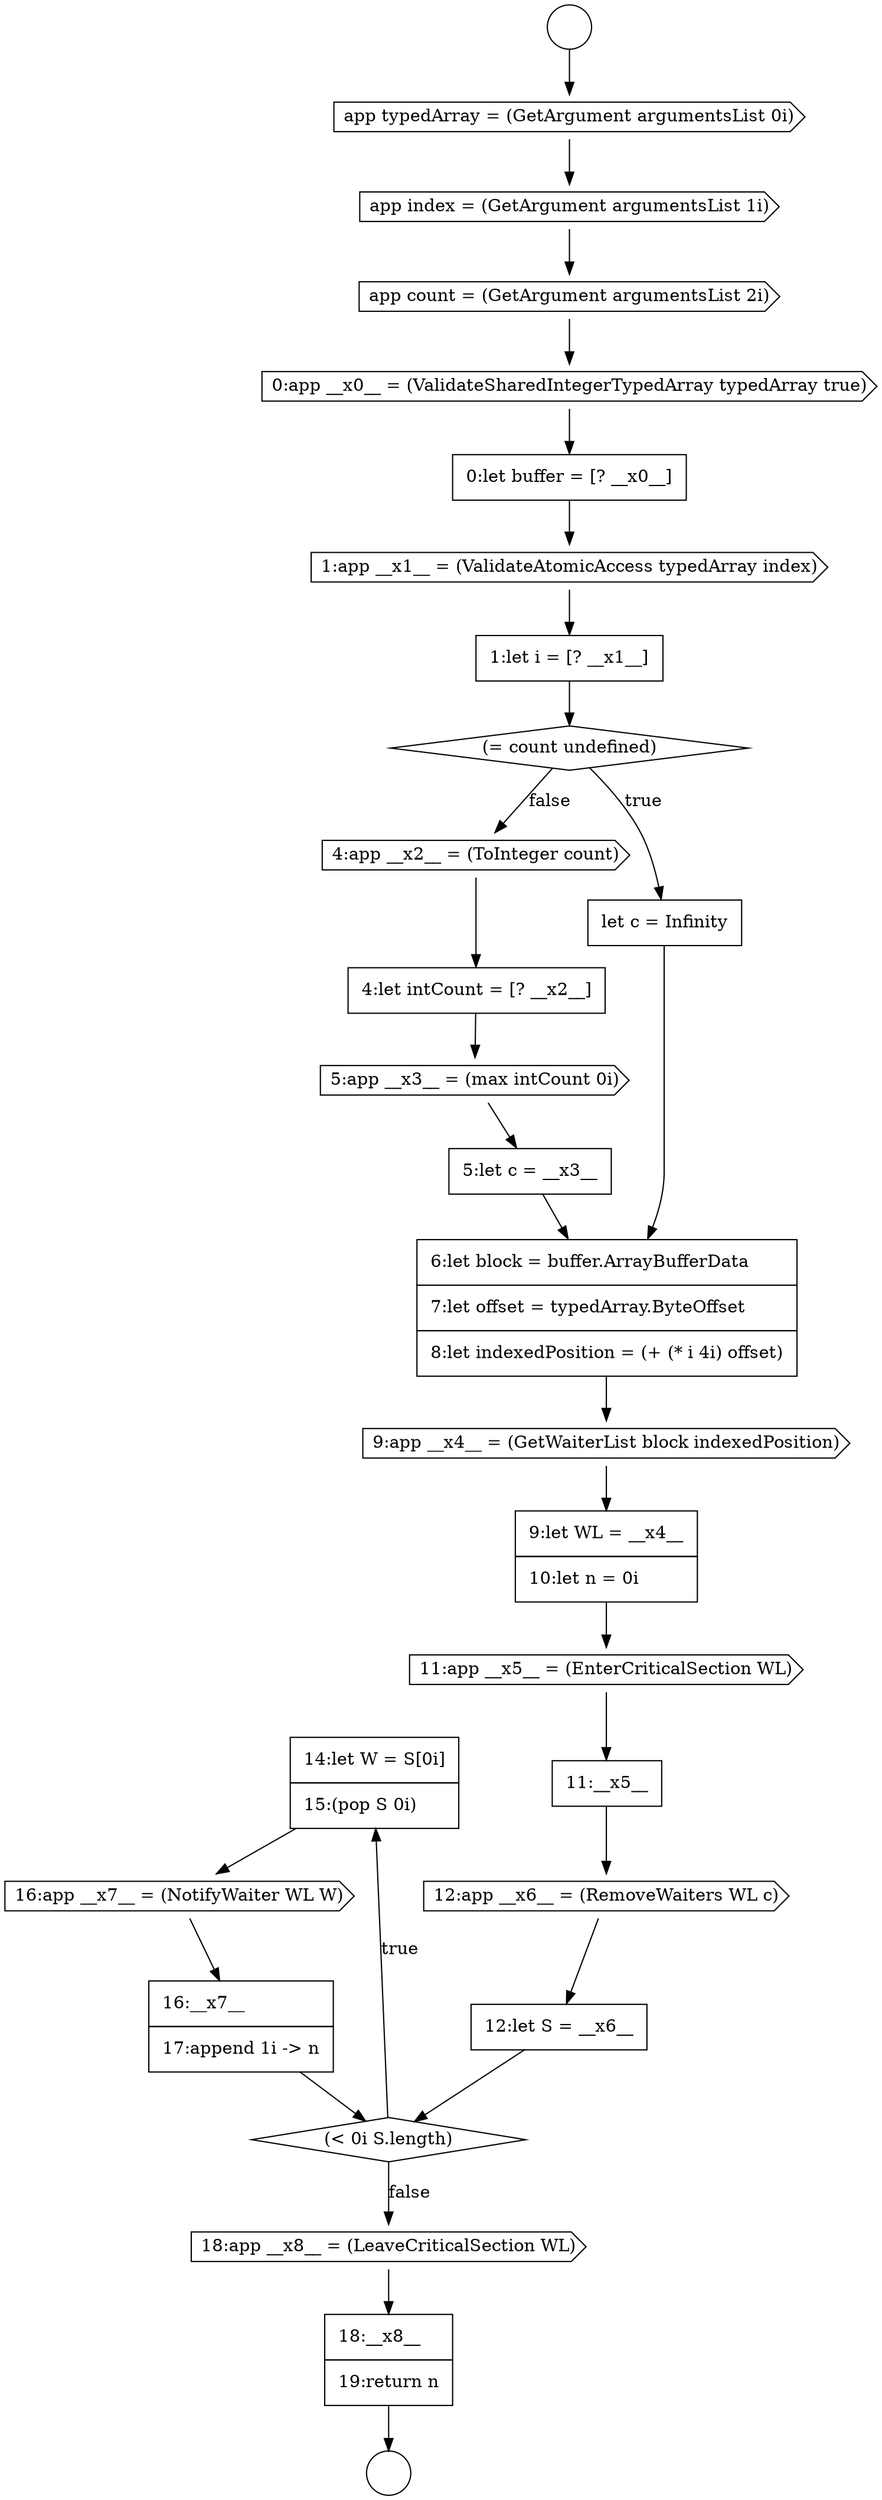 digraph {
  node16894 [shape=none, margin=0, label=<<font color="black">
    <table border="0" cellborder="1" cellspacing="0" cellpadding="10">
      <tr><td align="left">14:let W = S[0i]</td></tr>
      <tr><td align="left">15:(pop S 0i)</td></tr>
    </table>
  </font>> color="black" fillcolor="white" style=filled]
  node16877 [shape=none, margin=0, label=<<font color="black">
    <table border="0" cellborder="1" cellspacing="0" cellpadding="10">
      <tr><td align="left">0:let buffer = [? __x0__]</td></tr>
    </table>
  </font>> color="black" fillcolor="white" style=filled]
  node16890 [shape=none, margin=0, label=<<font color="black">
    <table border="0" cellborder="1" cellspacing="0" cellpadding="10">
      <tr><td align="left">11:__x5__</td></tr>
    </table>
  </font>> color="black" fillcolor="white" style=filled]
  node16897 [shape=cds, label=<<font color="black">18:app __x8__ = (LeaveCriticalSection WL)</font>> color="black" fillcolor="white" style=filled]
  node16885 [shape=none, margin=0, label=<<font color="black">
    <table border="0" cellborder="1" cellspacing="0" cellpadding="10">
      <tr><td align="left">5:let c = __x3__</td></tr>
    </table>
  </font>> color="black" fillcolor="white" style=filled]
  node16882 [shape=cds, label=<<font color="black">4:app __x2__ = (ToInteger count)</font>> color="black" fillcolor="white" style=filled]
  node16880 [shape=diamond, label=<<font color="black">(= count undefined)</font>> color="black" fillcolor="white" style=filled]
  node16893 [shape=diamond, label=<<font color="black">(&lt; 0i S.length)</font>> color="black" fillcolor="white" style=filled]
  node16889 [shape=cds, label=<<font color="black">11:app __x5__ = (EnterCriticalSection WL)</font>> color="black" fillcolor="white" style=filled]
  node16886 [shape=none, margin=0, label=<<font color="black">
    <table border="0" cellborder="1" cellspacing="0" cellpadding="10">
      <tr><td align="left">6:let block = buffer.ArrayBufferData</td></tr>
      <tr><td align="left">7:let offset = typedArray.ByteOffset</td></tr>
      <tr><td align="left">8:let indexedPosition = (+ (* i 4i) offset)</td></tr>
    </table>
  </font>> color="black" fillcolor="white" style=filled]
  node16896 [shape=none, margin=0, label=<<font color="black">
    <table border="0" cellborder="1" cellspacing="0" cellpadding="10">
      <tr><td align="left">16:__x7__</td></tr>
      <tr><td align="left">17:append 1i -&gt; n</td></tr>
    </table>
  </font>> color="black" fillcolor="white" style=filled]
  node16883 [shape=none, margin=0, label=<<font color="black">
    <table border="0" cellborder="1" cellspacing="0" cellpadding="10">
      <tr><td align="left">4:let intCount = [? __x2__]</td></tr>
    </table>
  </font>> color="black" fillcolor="white" style=filled]
  node16887 [shape=cds, label=<<font color="black">9:app __x4__ = (GetWaiterList block indexedPosition)</font>> color="black" fillcolor="white" style=filled]
  node16875 [shape=cds, label=<<font color="black">app count = (GetArgument argumentsList 2i)</font>> color="black" fillcolor="white" style=filled]
  node16892 [shape=none, margin=0, label=<<font color="black">
    <table border="0" cellborder="1" cellspacing="0" cellpadding="10">
      <tr><td align="left">12:let S = __x6__</td></tr>
    </table>
  </font>> color="black" fillcolor="white" style=filled]
  node16895 [shape=cds, label=<<font color="black">16:app __x7__ = (NotifyWaiter WL W)</font>> color="black" fillcolor="white" style=filled]
  node16878 [shape=cds, label=<<font color="black">1:app __x1__ = (ValidateAtomicAccess typedArray index)</font>> color="black" fillcolor="white" style=filled]
  node16884 [shape=cds, label=<<font color="black">5:app __x3__ = (max intCount 0i)</font>> color="black" fillcolor="white" style=filled]
  node16888 [shape=none, margin=0, label=<<font color="black">
    <table border="0" cellborder="1" cellspacing="0" cellpadding="10">
      <tr><td align="left">9:let WL = __x4__</td></tr>
      <tr><td align="left">10:let n = 0i</td></tr>
    </table>
  </font>> color="black" fillcolor="white" style=filled]
  node16891 [shape=cds, label=<<font color="black">12:app __x6__ = (RemoveWaiters WL c)</font>> color="black" fillcolor="white" style=filled]
  node16898 [shape=none, margin=0, label=<<font color="black">
    <table border="0" cellborder="1" cellspacing="0" cellpadding="10">
      <tr><td align="left">18:__x8__</td></tr>
      <tr><td align="left">19:return n</td></tr>
    </table>
  </font>> color="black" fillcolor="white" style=filled]
  node16881 [shape=none, margin=0, label=<<font color="black">
    <table border="0" cellborder="1" cellspacing="0" cellpadding="10">
      <tr><td align="left">let c = Infinity</td></tr>
    </table>
  </font>> color="black" fillcolor="white" style=filled]
  node16873 [shape=cds, label=<<font color="black">app typedArray = (GetArgument argumentsList 0i)</font>> color="black" fillcolor="white" style=filled]
  node16872 [shape=circle label=" " color="black" fillcolor="white" style=filled]
  node16879 [shape=none, margin=0, label=<<font color="black">
    <table border="0" cellborder="1" cellspacing="0" cellpadding="10">
      <tr><td align="left">1:let i = [? __x1__]</td></tr>
    </table>
  </font>> color="black" fillcolor="white" style=filled]
  node16876 [shape=cds, label=<<font color="black">0:app __x0__ = (ValidateSharedIntegerTypedArray typedArray true)</font>> color="black" fillcolor="white" style=filled]
  node16871 [shape=circle label=" " color="black" fillcolor="white" style=filled]
  node16874 [shape=cds, label=<<font color="black">app index = (GetArgument argumentsList 1i)</font>> color="black" fillcolor="white" style=filled]
  node16886 -> node16887 [ color="black"]
  node16876 -> node16877 [ color="black"]
  node16890 -> node16891 [ color="black"]
  node16873 -> node16874 [ color="black"]
  node16871 -> node16873 [ color="black"]
  node16894 -> node16895 [ color="black"]
  node16882 -> node16883 [ color="black"]
  node16893 -> node16894 [label=<<font color="black">true</font>> color="black"]
  node16893 -> node16897 [label=<<font color="black">false</font>> color="black"]
  node16881 -> node16886 [ color="black"]
  node16879 -> node16880 [ color="black"]
  node16887 -> node16888 [ color="black"]
  node16896 -> node16893 [ color="black"]
  node16885 -> node16886 [ color="black"]
  node16892 -> node16893 [ color="black"]
  node16877 -> node16878 [ color="black"]
  node16891 -> node16892 [ color="black"]
  node16888 -> node16889 [ color="black"]
  node16898 -> node16872 [ color="black"]
  node16895 -> node16896 [ color="black"]
  node16884 -> node16885 [ color="black"]
  node16897 -> node16898 [ color="black"]
  node16874 -> node16875 [ color="black"]
  node16875 -> node16876 [ color="black"]
  node16880 -> node16881 [label=<<font color="black">true</font>> color="black"]
  node16880 -> node16882 [label=<<font color="black">false</font>> color="black"]
  node16889 -> node16890 [ color="black"]
  node16878 -> node16879 [ color="black"]
  node16883 -> node16884 [ color="black"]
}
